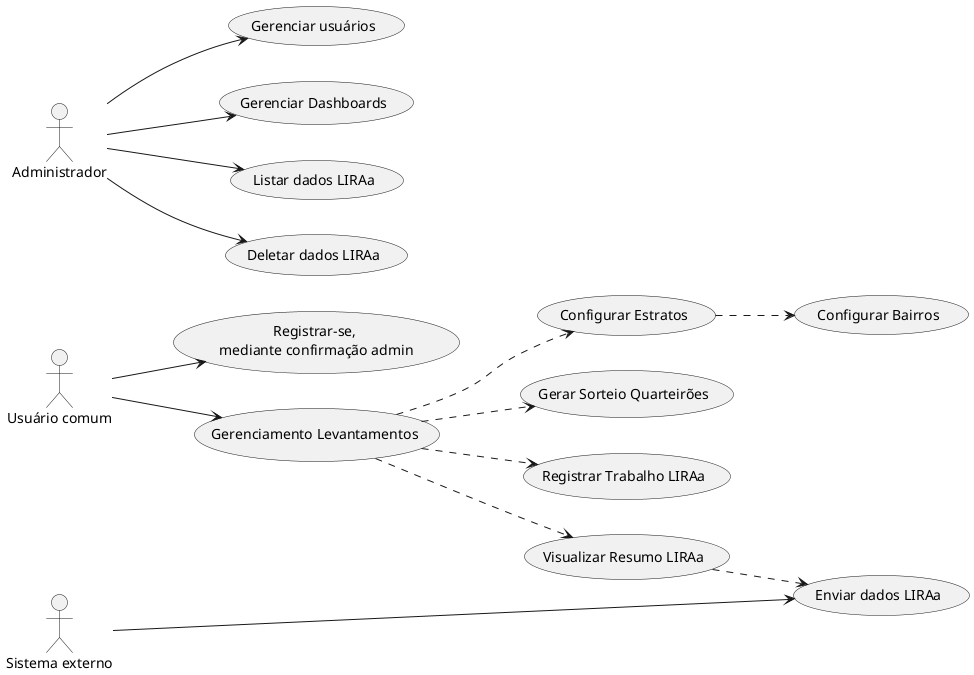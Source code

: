 @startuml
left to right direction
actor "Usuário comum" as user
actor "Administrador" as admin
actor "Sistema externo" as system
user --> (Registrar-se, \nmediante confirmação admin)
user --> (Gerenciamento Levantamentos)
admin --> (Gerenciar usuários)
(Gerenciamento Levantamentos) ..> (Configurar Estratos)
(Gerenciamento Levantamentos) ..> (Gerar Sorteio Quarteirões)
(Gerenciamento Levantamentos) ..> (Registrar Trabalho LIRAa)
(Visualizar Resumo LIRAa) ..> (Enviar dados LIRAa)
(Gerenciamento Levantamentos) ..> (Visualizar Resumo LIRAa)
(Configurar Estratos) ..> (Configurar Bairros)
admin --> (Gerenciar Dashboards)
admin --> (Listar dados LIRAa)
admin --> (Deletar dados LIRAa)
system ----> (Enviar dados LIRAa)
@enduml
